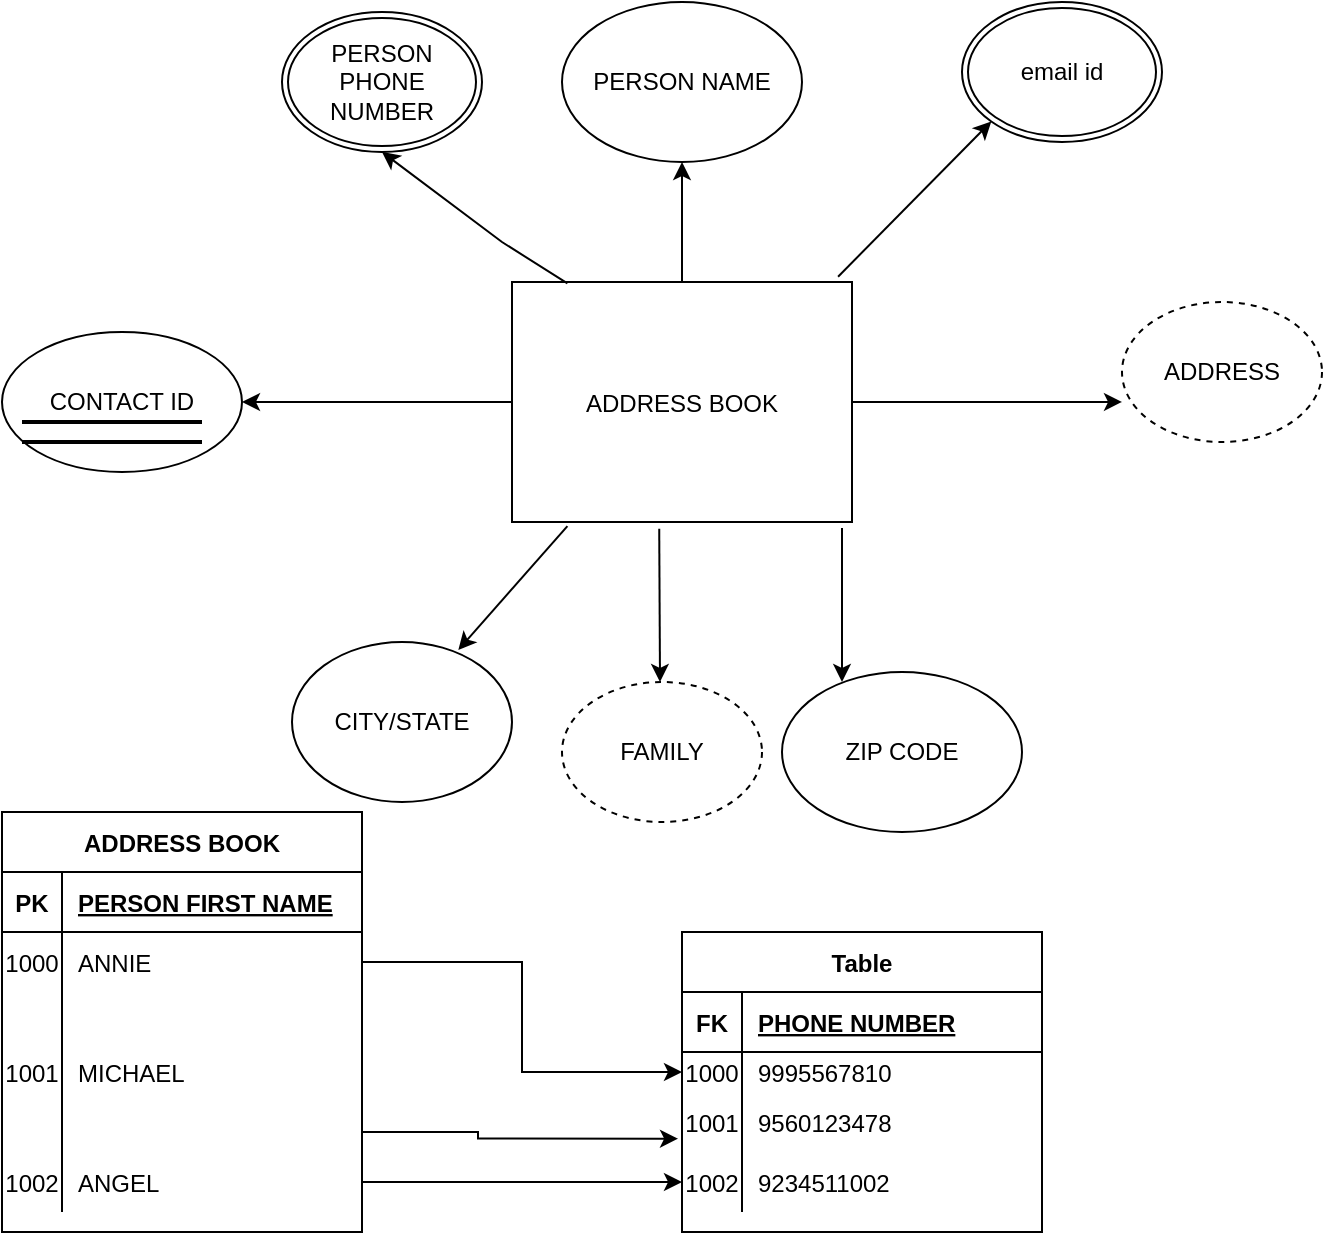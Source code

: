 <mxfile version="16.2.4" type="device"><diagram id="R2lEEEUBdFMjLlhIrx00" name="Page-1"><mxGraphModel dx="782" dy="436" grid="1" gridSize="10" guides="1" tooltips="1" connect="1" arrows="1" fold="1" page="1" pageScale="1" pageWidth="850" pageHeight="1100" math="0" shadow="0" extFonts="Permanent Marker^https://fonts.googleapis.com/css?family=Permanent+Marker"><root><mxCell id="0"/><mxCell id="1" parent="0"/><mxCell id="ecyY_JXDRhunUZYvuRBH-1" value="ADDRESS BOOK" style="EMPLOYEE" parent="1" vertex="1"><mxGeometry x="315" y="180" width="170" height="120" as="geometry"/></mxCell><mxCell id="ecyY_JXDRhunUZYvuRBH-2" value="PERSON NAME" style="ellipse;whiteSpace=wrap;html=1;strokeColor=#000000;" parent="1" vertex="1"><mxGeometry x="340" y="40" width="120" height="80" as="geometry"/></mxCell><mxCell id="ecyY_JXDRhunUZYvuRBH-4" value="" style="endArrow=classic;html=1;rounded=0;" parent="1" edge="1"><mxGeometry width="50" height="50" relative="1" as="geometry"><mxPoint x="400" y="180" as="sourcePoint"/><mxPoint x="400" y="120" as="targetPoint"/></mxGeometry></mxCell><mxCell id="ecyY_JXDRhunUZYvuRBH-8" value="email id" style="ellipse;shape=doubleEllipse;margin=3;whiteSpace=wrap;html=1;align=center;strokeColor=#000000;" parent="1" vertex="1"><mxGeometry x="540" y="40" width="100" height="70" as="geometry"/></mxCell><mxCell id="ecyY_JXDRhunUZYvuRBH-9" value="PERSON&lt;br&gt;PHONE NUMBER" style="ellipse;shape=doubleEllipse;margin=3;whiteSpace=wrap;html=1;align=center;strokeColor=#000000;" parent="1" vertex="1"><mxGeometry x="200" y="45" width="100" height="70" as="geometry"/></mxCell><mxCell id="ecyY_JXDRhunUZYvuRBH-10" value="FAMILY" style="ellipse;whiteSpace=wrap;html=1;align=center;dashed=1;strokeColor=#000000;" parent="1" vertex="1"><mxGeometry x="340" y="380" width="100" height="70" as="geometry"/></mxCell><mxCell id="ecyY_JXDRhunUZYvuRBH-11" value="ADDRESS" style="ellipse;whiteSpace=wrap;html=1;align=center;dashed=1;strokeColor=#000000;" parent="1" vertex="1"><mxGeometry x="620" y="190" width="100" height="70" as="geometry"/></mxCell><mxCell id="ecyY_JXDRhunUZYvuRBH-12" value="ZIP CODE" style="ellipse;whiteSpace=wrap;html=1;strokeColor=#000000;" parent="1" vertex="1"><mxGeometry x="450" y="375" width="120" height="80" as="geometry"/></mxCell><mxCell id="ecyY_JXDRhunUZYvuRBH-18" value="" style="line;strokeWidth=1;rotatable=0;dashed=0;labelPosition=right;align=left;verticalAlign=middle;spacingTop=0;spacingLeft=6;points=[];portConstraint=eastwest;" parent="1" vertex="1"><mxGeometry x="100" y="245" width="60" height="10" as="geometry"/></mxCell><mxCell id="ecyY_JXDRhunUZYvuRBH-19" value="" style="line;strokeWidth=1;rotatable=0;dashed=0;labelPosition=right;align=left;verticalAlign=middle;spacingTop=0;spacingLeft=6;points=[];portConstraint=eastwest;" parent="1" vertex="1"><mxGeometry x="80" y="240" width="60" height="20" as="geometry"/></mxCell><mxCell id="ecyY_JXDRhunUZYvuRBH-25" value="" style="endArrow=classic;html=1;rounded=0;exitX=0;exitY=0.5;exitDx=0;exitDy=0;" parent="1" source="ecyY_JXDRhunUZYvuRBH-1" edge="1"><mxGeometry width="50" height="50" relative="1" as="geometry"><mxPoint x="200" y="250" as="sourcePoint"/><mxPoint x="180" y="240" as="targetPoint"/></mxGeometry></mxCell><mxCell id="ecyY_JXDRhunUZYvuRBH-26" value="CONTACT ID" style="ellipse;whiteSpace=wrap;html=1;strokeColor=#000000;" parent="1" vertex="1"><mxGeometry x="60" y="205" width="120" height="70" as="geometry"/></mxCell><mxCell id="ecyY_JXDRhunUZYvuRBH-28" value="" style="line;strokeWidth=2;html=1;" parent="1" vertex="1"><mxGeometry x="70" y="255" width="90" height="10" as="geometry"/></mxCell><mxCell id="ecyY_JXDRhunUZYvuRBH-29" value="" style="line;strokeWidth=2;html=1;" parent="1" vertex="1"><mxGeometry x="70" y="245" width="90" height="10" as="geometry"/></mxCell><mxCell id="ecyY_JXDRhunUZYvuRBH-32" value="" style="endArrow=classic;html=1;rounded=0;entryX=0.5;entryY=1;entryDx=0;entryDy=0;exitX=0.163;exitY=0.006;exitDx=0;exitDy=0;exitPerimeter=0;" parent="1" source="ecyY_JXDRhunUZYvuRBH-1" target="ecyY_JXDRhunUZYvuRBH-9" edge="1"><mxGeometry width="50" height="50" relative="1" as="geometry"><mxPoint x="410" y="190" as="sourcePoint"/><mxPoint x="410" y="130" as="targetPoint"/><Array as="points"><mxPoint x="310" y="160"/></Array></mxGeometry></mxCell><mxCell id="ecyY_JXDRhunUZYvuRBH-34" value="" style="endArrow=classic;html=1;rounded=0;entryX=0;entryY=1;entryDx=0;entryDy=0;exitX=0.959;exitY=-0.022;exitDx=0;exitDy=0;exitPerimeter=0;" parent="1" source="ecyY_JXDRhunUZYvuRBH-1" target="ecyY_JXDRhunUZYvuRBH-8" edge="1"><mxGeometry width="50" height="50" relative="1" as="geometry"><mxPoint x="352.71" y="190.72" as="sourcePoint"/><mxPoint x="260" y="125" as="targetPoint"/><Array as="points"/></mxGeometry></mxCell><mxCell id="ecyY_JXDRhunUZYvuRBH-35" value="" style="endArrow=classic;html=1;rounded=0;entryX=0;entryY=0.714;entryDx=0;entryDy=0;entryPerimeter=0;exitX=1;exitY=0.5;exitDx=0;exitDy=0;" parent="1" source="ecyY_JXDRhunUZYvuRBH-1" target="ecyY_JXDRhunUZYvuRBH-11" edge="1"><mxGeometry width="50" height="50" relative="1" as="geometry"><mxPoint x="500" y="240" as="sourcePoint"/><mxPoint x="560.005" y="177.389" as="targetPoint"/><Array as="points"><mxPoint x="520" y="240"/><mxPoint x="510" y="240"/></Array></mxGeometry></mxCell><mxCell id="ecyY_JXDRhunUZYvuRBH-41" value="" style="endArrow=classic;html=1;rounded=0;exitX=0.433;exitY=1.028;exitDx=0;exitDy=0;exitPerimeter=0;" parent="1" source="ecyY_JXDRhunUZYvuRBH-1" edge="1"><mxGeometry width="50" height="50" relative="1" as="geometry"><mxPoint x="430" y="380" as="sourcePoint"/><mxPoint x="389" y="380" as="targetPoint"/></mxGeometry></mxCell><mxCell id="ecyY_JXDRhunUZYvuRBH-44" value="" style="endArrow=classic;html=1;rounded=0;" parent="1" edge="1"><mxGeometry width="50" height="50" relative="1" as="geometry"><mxPoint x="480" y="303" as="sourcePoint"/><mxPoint x="480" y="380" as="targetPoint"/><Array as="points"/></mxGeometry></mxCell><mxCell id="ecyY_JXDRhunUZYvuRBH-58" value="ADDRESS BOOK" style="shape=table;startSize=30;container=1;collapsible=1;childLayout=tableLayout;fixedRows=1;rowLines=0;fontStyle=1;align=center;resizeLast=1;strokeColor=#000000;" parent="1" vertex="1"><mxGeometry x="60" y="445" width="180" height="210" as="geometry"/></mxCell><mxCell id="ecyY_JXDRhunUZYvuRBH-59" value="" style="shape=tableRow;horizontal=0;startSize=0;swimlaneHead=0;swimlaneBody=0;fillColor=none;collapsible=0;dropTarget=0;points=[[0,0.5],[1,0.5]];portConstraint=eastwest;top=0;left=0;right=0;bottom=1;strokeColor=#000000;" parent="ecyY_JXDRhunUZYvuRBH-58" vertex="1"><mxGeometry y="30" width="180" height="30" as="geometry"/></mxCell><mxCell id="ecyY_JXDRhunUZYvuRBH-60" value="PK" style="shape=partialRectangle;connectable=0;fillColor=none;top=0;left=0;bottom=0;right=0;fontStyle=1;overflow=hidden;strokeColor=#000000;" parent="ecyY_JXDRhunUZYvuRBH-59" vertex="1"><mxGeometry width="30" height="30" as="geometry"><mxRectangle width="30" height="30" as="alternateBounds"/></mxGeometry></mxCell><mxCell id="ecyY_JXDRhunUZYvuRBH-61" value="PERSON FIRST NAME" style="shape=partialRectangle;connectable=0;fillColor=none;top=0;left=0;bottom=0;right=0;align=left;spacingLeft=6;fontStyle=5;overflow=hidden;strokeColor=#000000;" parent="ecyY_JXDRhunUZYvuRBH-59" vertex="1"><mxGeometry x="30" width="150" height="30" as="geometry"><mxRectangle width="150" height="30" as="alternateBounds"/></mxGeometry></mxCell><mxCell id="ecyY_JXDRhunUZYvuRBH-62" value="" style="shape=tableRow;horizontal=0;startSize=0;swimlaneHead=0;swimlaneBody=0;fillColor=none;collapsible=0;dropTarget=0;points=[[0,0.5],[1,0.5]];portConstraint=eastwest;top=0;left=0;right=0;bottom=0;strokeColor=#000000;" parent="ecyY_JXDRhunUZYvuRBH-58" vertex="1"><mxGeometry y="60" width="180" height="30" as="geometry"/></mxCell><mxCell id="ecyY_JXDRhunUZYvuRBH-63" value="1000" style="shape=partialRectangle;connectable=0;fillColor=none;top=0;left=0;bottom=0;right=0;editable=1;overflow=hidden;strokeColor=#000000;" parent="ecyY_JXDRhunUZYvuRBH-62" vertex="1"><mxGeometry width="30" height="30" as="geometry"><mxRectangle width="30" height="30" as="alternateBounds"/></mxGeometry></mxCell><mxCell id="ecyY_JXDRhunUZYvuRBH-64" value="ANNIE" style="shape=partialRectangle;connectable=0;fillColor=none;top=0;left=0;bottom=0;right=0;align=left;spacingLeft=6;overflow=hidden;strokeColor=#000000;" parent="ecyY_JXDRhunUZYvuRBH-62" vertex="1"><mxGeometry x="30" width="150" height="30" as="geometry"><mxRectangle width="150" height="30" as="alternateBounds"/></mxGeometry></mxCell><mxCell id="ecyY_JXDRhunUZYvuRBH-65" value="" style="shape=tableRow;horizontal=0;startSize=0;swimlaneHead=0;swimlaneBody=0;fillColor=none;collapsible=0;dropTarget=0;points=[[0,0.5],[1,0.5]];portConstraint=eastwest;top=0;left=0;right=0;bottom=0;strokeColor=#000000;" parent="ecyY_JXDRhunUZYvuRBH-58" vertex="1"><mxGeometry y="90" width="180" height="80" as="geometry"/></mxCell><mxCell id="ecyY_JXDRhunUZYvuRBH-66" value="1001" style="shape=partialRectangle;connectable=0;fillColor=none;top=0;left=0;bottom=0;right=0;editable=1;overflow=hidden;strokeColor=#000000;" parent="ecyY_JXDRhunUZYvuRBH-65" vertex="1"><mxGeometry width="30" height="80" as="geometry"><mxRectangle width="30" height="80" as="alternateBounds"/></mxGeometry></mxCell><mxCell id="ecyY_JXDRhunUZYvuRBH-67" value="MICHAEL" style="shape=partialRectangle;connectable=0;fillColor=none;top=0;left=0;bottom=0;right=0;align=left;spacingLeft=6;overflow=hidden;strokeColor=#000000;" parent="ecyY_JXDRhunUZYvuRBH-65" vertex="1"><mxGeometry x="30" width="150" height="80" as="geometry"><mxRectangle width="150" height="80" as="alternateBounds"/></mxGeometry></mxCell><mxCell id="ecyY_JXDRhunUZYvuRBH-68" value="" style="shape=tableRow;horizontal=0;startSize=0;swimlaneHead=0;swimlaneBody=0;fillColor=none;collapsible=0;dropTarget=0;points=[[0,0.5],[1,0.5]];portConstraint=eastwest;top=0;left=0;right=0;bottom=0;strokeColor=#000000;" parent="ecyY_JXDRhunUZYvuRBH-58" vertex="1"><mxGeometry y="170" width="180" height="30" as="geometry"/></mxCell><mxCell id="ecyY_JXDRhunUZYvuRBH-69" value="1002" style="shape=partialRectangle;connectable=0;fillColor=none;top=0;left=0;bottom=0;right=0;editable=1;overflow=hidden;strokeColor=#000000;" parent="ecyY_JXDRhunUZYvuRBH-68" vertex="1"><mxGeometry width="30" height="30" as="geometry"><mxRectangle width="30" height="30" as="alternateBounds"/></mxGeometry></mxCell><mxCell id="ecyY_JXDRhunUZYvuRBH-70" value="ANGEL" style="shape=partialRectangle;connectable=0;fillColor=none;top=0;left=0;bottom=0;right=0;align=left;spacingLeft=6;overflow=hidden;strokeColor=#000000;" parent="ecyY_JXDRhunUZYvuRBH-68" vertex="1"><mxGeometry x="30" width="150" height="30" as="geometry"><mxRectangle width="150" height="30" as="alternateBounds"/></mxGeometry></mxCell><mxCell id="ecyY_JXDRhunUZYvuRBH-110" value="Table" style="shape=table;startSize=30;container=1;collapsible=1;childLayout=tableLayout;fixedRows=1;rowLines=0;fontStyle=1;align=center;resizeLast=1;strokeColor=#000000;" parent="1" vertex="1"><mxGeometry x="400" y="505" width="180" height="150" as="geometry"/></mxCell><mxCell id="ecyY_JXDRhunUZYvuRBH-111" value="" style="shape=tableRow;horizontal=0;startSize=0;swimlaneHead=0;swimlaneBody=0;fillColor=none;collapsible=0;dropTarget=0;points=[[0,0.5],[1,0.5]];portConstraint=eastwest;top=0;left=0;right=0;bottom=1;strokeColor=#000000;" parent="ecyY_JXDRhunUZYvuRBH-110" vertex="1"><mxGeometry y="30" width="180" height="30" as="geometry"/></mxCell><mxCell id="ecyY_JXDRhunUZYvuRBH-112" value="FK" style="shape=partialRectangle;connectable=0;fillColor=none;top=0;left=0;bottom=0;right=0;fontStyle=1;overflow=hidden;strokeColor=#000000;" parent="ecyY_JXDRhunUZYvuRBH-111" vertex="1"><mxGeometry width="30" height="30" as="geometry"><mxRectangle width="30" height="30" as="alternateBounds"/></mxGeometry></mxCell><mxCell id="ecyY_JXDRhunUZYvuRBH-113" value="PHONE NUMBER" style="shape=partialRectangle;connectable=0;fillColor=none;top=0;left=0;bottom=0;right=0;align=left;spacingLeft=6;fontStyle=5;overflow=hidden;strokeColor=#000000;" parent="ecyY_JXDRhunUZYvuRBH-111" vertex="1"><mxGeometry x="30" width="150" height="30" as="geometry"><mxRectangle width="150" height="30" as="alternateBounds"/></mxGeometry></mxCell><mxCell id="ecyY_JXDRhunUZYvuRBH-114" value="" style="shape=tableRow;horizontal=0;startSize=0;swimlaneHead=0;swimlaneBody=0;fillColor=none;collapsible=0;dropTarget=0;points=[[0,0.5],[1,0.5]];portConstraint=eastwest;top=0;left=0;right=0;bottom=0;strokeColor=#000000;" parent="ecyY_JXDRhunUZYvuRBH-110" vertex="1"><mxGeometry y="60" width="180" height="20" as="geometry"/></mxCell><mxCell id="ecyY_JXDRhunUZYvuRBH-115" value="1000" style="shape=partialRectangle;connectable=0;fillColor=none;top=0;left=0;bottom=0;right=0;editable=1;overflow=hidden;strokeColor=#000000;" parent="ecyY_JXDRhunUZYvuRBH-114" vertex="1"><mxGeometry width="30" height="20" as="geometry"><mxRectangle width="30" height="20" as="alternateBounds"/></mxGeometry></mxCell><mxCell id="ecyY_JXDRhunUZYvuRBH-116" value="9995567810" style="shape=partialRectangle;connectable=0;fillColor=none;top=0;left=0;bottom=0;right=0;align=left;spacingLeft=6;overflow=hidden;strokeColor=#000000;" parent="ecyY_JXDRhunUZYvuRBH-114" vertex="1"><mxGeometry x="30" width="150" height="20" as="geometry"><mxRectangle width="150" height="20" as="alternateBounds"/></mxGeometry></mxCell><mxCell id="ecyY_JXDRhunUZYvuRBH-117" value="" style="shape=tableRow;horizontal=0;startSize=0;swimlaneHead=0;swimlaneBody=0;fillColor=none;collapsible=0;dropTarget=0;points=[[0,0.5],[1,0.5]];portConstraint=eastwest;top=0;left=0;right=0;bottom=0;strokeColor=#000000;" parent="ecyY_JXDRhunUZYvuRBH-110" vertex="1"><mxGeometry y="80" width="180" height="30" as="geometry"/></mxCell><mxCell id="ecyY_JXDRhunUZYvuRBH-118" value="1001" style="shape=partialRectangle;connectable=0;fillColor=none;top=0;left=0;bottom=0;right=0;editable=1;overflow=hidden;strokeColor=#000000;" parent="ecyY_JXDRhunUZYvuRBH-117" vertex="1"><mxGeometry width="30" height="30" as="geometry"><mxRectangle width="30" height="30" as="alternateBounds"/></mxGeometry></mxCell><mxCell id="ecyY_JXDRhunUZYvuRBH-119" value="9560123478" style="shape=partialRectangle;connectable=0;fillColor=none;top=0;left=0;bottom=0;right=0;align=left;spacingLeft=6;overflow=hidden;strokeColor=#000000;" parent="ecyY_JXDRhunUZYvuRBH-117" vertex="1"><mxGeometry x="30" width="150" height="30" as="geometry"><mxRectangle width="150" height="30" as="alternateBounds"/></mxGeometry></mxCell><mxCell id="ecyY_JXDRhunUZYvuRBH-120" value="" style="shape=tableRow;horizontal=0;startSize=0;swimlaneHead=0;swimlaneBody=0;fillColor=none;collapsible=0;dropTarget=0;points=[[0,0.5],[1,0.5]];portConstraint=eastwest;top=0;left=0;right=0;bottom=0;strokeColor=#000000;" parent="ecyY_JXDRhunUZYvuRBH-110" vertex="1"><mxGeometry y="110" width="180" height="30" as="geometry"/></mxCell><mxCell id="ecyY_JXDRhunUZYvuRBH-121" value="1002" style="shape=partialRectangle;connectable=0;fillColor=none;top=0;left=0;bottom=0;right=0;editable=1;overflow=hidden;strokeColor=#000000;" parent="ecyY_JXDRhunUZYvuRBH-120" vertex="1"><mxGeometry width="30" height="30" as="geometry"><mxRectangle width="30" height="30" as="alternateBounds"/></mxGeometry></mxCell><mxCell id="ecyY_JXDRhunUZYvuRBH-122" value="9234511002" style="shape=partialRectangle;connectable=0;fillColor=none;top=0;left=0;bottom=0;right=0;align=left;spacingLeft=6;overflow=hidden;strokeColor=#000000;" parent="ecyY_JXDRhunUZYvuRBH-120" vertex="1"><mxGeometry x="30" width="150" height="30" as="geometry"><mxRectangle width="150" height="30" as="alternateBounds"/></mxGeometry></mxCell><mxCell id="ecyY_JXDRhunUZYvuRBH-123" style="edgeStyle=orthogonalEdgeStyle;rounded=0;orthogonalLoop=1;jettySize=auto;html=1;exitX=1;exitY=0.5;exitDx=0;exitDy=0;entryX=0;entryY=0.5;entryDx=0;entryDy=0;" parent="1" source="ecyY_JXDRhunUZYvuRBH-62" target="ecyY_JXDRhunUZYvuRBH-114" edge="1"><mxGeometry relative="1" as="geometry"><mxPoint x="280" y="560" as="targetPoint"/></mxGeometry></mxCell><mxCell id="ecyY_JXDRhunUZYvuRBH-124" style="edgeStyle=orthogonalEdgeStyle;rounded=0;orthogonalLoop=1;jettySize=auto;html=1;exitX=1;exitY=0.5;exitDx=0;exitDy=0;entryX=-0.011;entryY=0.778;entryDx=0;entryDy=0;entryPerimeter=0;" parent="1" source="ecyY_JXDRhunUZYvuRBH-65" target="ecyY_JXDRhunUZYvuRBH-117" edge="1"><mxGeometry relative="1" as="geometry"><Array as="points"><mxPoint x="240" y="605"/><mxPoint x="298" y="605"/></Array></mxGeometry></mxCell><mxCell id="ecyY_JXDRhunUZYvuRBH-125" style="edgeStyle=orthogonalEdgeStyle;rounded=0;orthogonalLoop=1;jettySize=auto;html=1;exitX=1;exitY=0.5;exitDx=0;exitDy=0;" parent="1" source="ecyY_JXDRhunUZYvuRBH-68" target="ecyY_JXDRhunUZYvuRBH-120" edge="1"><mxGeometry relative="1" as="geometry"/></mxCell><mxCell id="VdVgl2doCzxlsfAQj06v-1" value="CITY/STATE" style="ellipse;whiteSpace=wrap;html=1;strokeColor=#000000;" vertex="1" parent="1"><mxGeometry x="205" y="360" width="110" height="80" as="geometry"/></mxCell><mxCell id="VdVgl2doCzxlsfAQj06v-2" value="" style="endArrow=classic;html=1;rounded=0;exitX=0.163;exitY=1.017;exitDx=0;exitDy=0;exitPerimeter=0;entryX=0.756;entryY=0.05;entryDx=0;entryDy=0;entryPerimeter=0;" edge="1" parent="1" source="ecyY_JXDRhunUZYvuRBH-1" target="VdVgl2doCzxlsfAQj06v-1"><mxGeometry width="50" height="50" relative="1" as="geometry"><mxPoint x="398.61" y="313.36" as="sourcePoint"/><mxPoint x="399" y="390" as="targetPoint"/><Array as="points"/></mxGeometry></mxCell></root></mxGraphModel></diagram></mxfile>